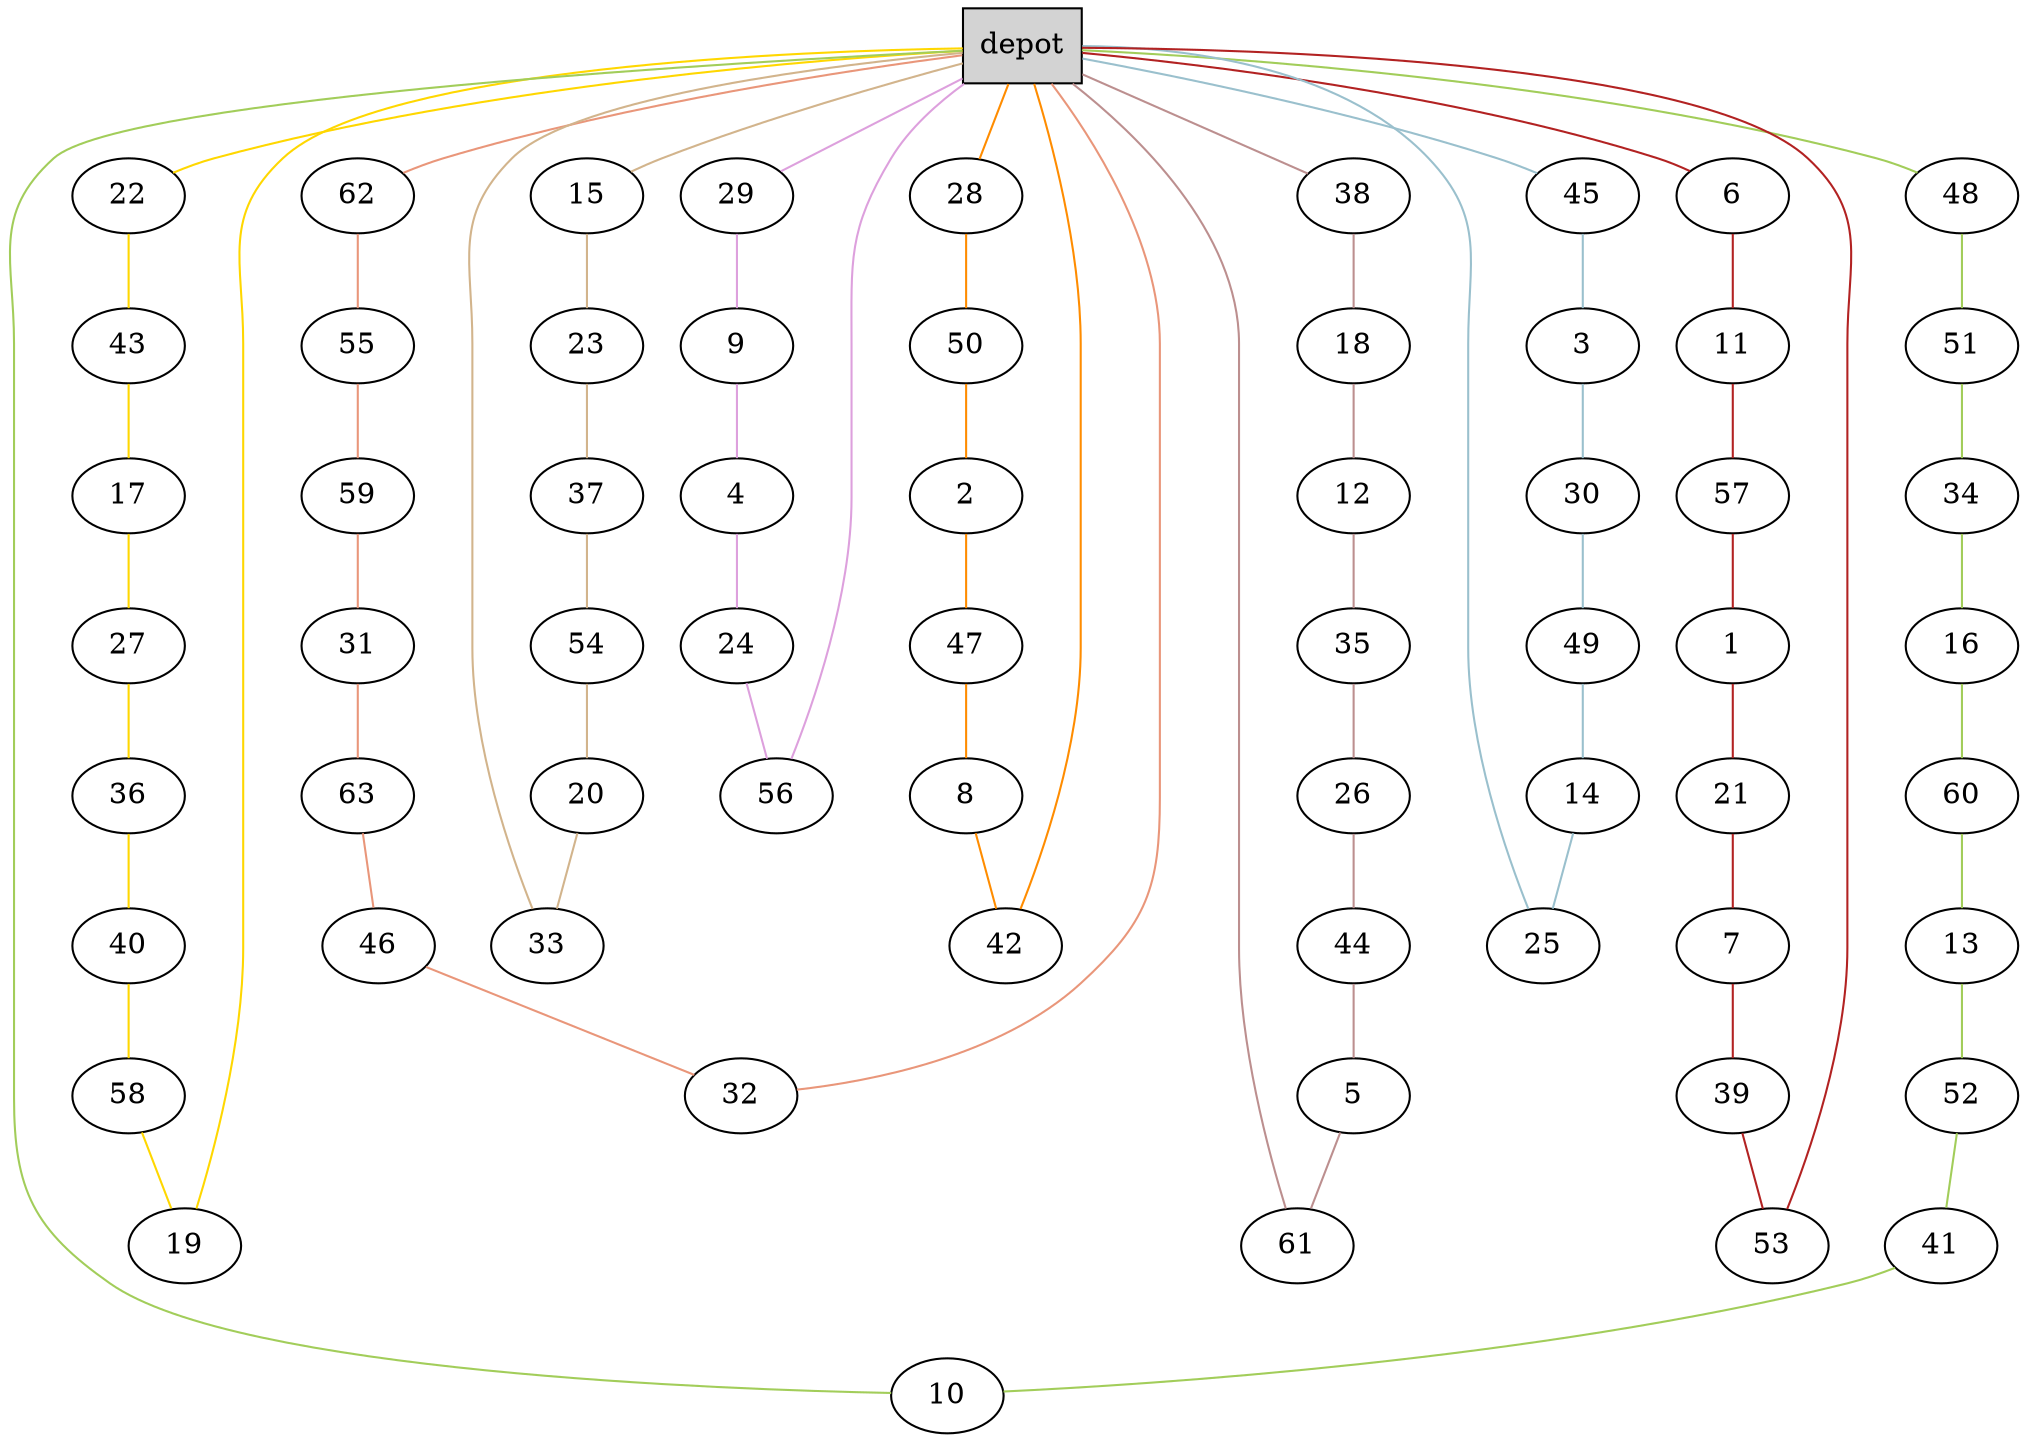 graph G {
  0[shape = box, label = "depot", style = filled ];
  62[shape = ellipse];
  "0"--"62"[color = darksalmon];
  55[shape = ellipse];
  "62"--"55"[color = darksalmon];
  59[shape = ellipse];
  "55"--"59"[color = darksalmon];
  31[shape = ellipse];
  "59"--"31"[color = darksalmon];
  63[shape = ellipse];
  "31"--"63"[color = darksalmon];
  46[shape = ellipse];
  "63"--"46"[color = darksalmon];
  32[shape = ellipse];
  "46"--"32"[color = darksalmon];
  "32"--"0"[color = darksalmon];
  22[shape = ellipse];
  "0"--"22"[color = gold];
  43[shape = ellipse];
  "22"--"43"[color = gold];
  17[shape = ellipse];
  "43"--"17"[color = gold];
  27[shape = ellipse];
  "17"--"27"[color = gold];
  36[shape = ellipse];
  "27"--"36"[color = gold];
  40[shape = ellipse];
  "36"--"40"[color = gold];
  58[shape = ellipse];
  "40"--"58"[color = gold];
  19[shape = ellipse];
  "58"--"19"[color = gold];
  "19"--"0"[color = gold];
  29[shape = ellipse];
  "0"--"29"[color = plum];
  9[shape = ellipse];
  "29"--"9"[color = plum];
  4[shape = ellipse];
  "9"--"4"[color = plum];
  24[shape = ellipse];
  "4"--"24"[color = plum];
  56[shape = ellipse];
  "24"--"56"[color = plum];
  "56"--"0"[color = plum];
  15[shape = ellipse];
  "0"--"15"[color = tan];
  23[shape = ellipse];
  "15"--"23"[color = tan];
  37[shape = ellipse];
  "23"--"37"[color = tan];
  54[shape = ellipse];
  "37"--"54"[color = tan];
  20[shape = ellipse];
  "54"--"20"[color = tan];
  33[shape = ellipse];
  "20"--"33"[color = tan];
  "33"--"0"[color = tan];
  28[shape = ellipse];
  "0"--"28"[color = darkorange];
  50[shape = ellipse];
  "28"--"50"[color = darkorange];
  2[shape = ellipse];
  "50"--"2"[color = darkorange];
  47[shape = ellipse];
  "2"--"47"[color = darkorange];
  8[shape = ellipse];
  "47"--"8"[color = darkorange];
  42[shape = ellipse];
  "8"--"42"[color = darkorange];
  "42"--"0"[color = darkorange];
  38[shape = ellipse];
  "0"--"38"[color = rosybrown];
  18[shape = ellipse];
  "38"--"18"[color = rosybrown];
  12[shape = ellipse];
  "18"--"12"[color = rosybrown];
  35[shape = ellipse];
  "12"--"35"[color = rosybrown];
  26[shape = ellipse];
  "35"--"26"[color = rosybrown];
  44[shape = ellipse];
  "26"--"44"[color = rosybrown];
  5[shape = ellipse];
  "44"--"5"[color = rosybrown];
  61[shape = ellipse];
  "5"--"61"[color = rosybrown];
  "61"--"0"[color = rosybrown];
  48[shape = ellipse];
  "0"--"48"[color = darkolivegreen3];
  51[shape = ellipse];
  "48"--"51"[color = darkolivegreen3];
  34[shape = ellipse];
  "51"--"34"[color = darkolivegreen3];
  16[shape = ellipse];
  "34"--"16"[color = darkolivegreen3];
  60[shape = ellipse];
  "16"--"60"[color = darkolivegreen3];
  13[shape = ellipse];
  "60"--"13"[color = darkolivegreen3];
  52[shape = ellipse];
  "13"--"52"[color = darkolivegreen3];
  41[shape = ellipse];
  "52"--"41"[color = darkolivegreen3];
  10[shape = ellipse];
  "41"--"10"[color = darkolivegreen3];
  "10"--"0"[color = darkolivegreen3];
  45[shape = ellipse];
  "0"--"45"[color = lightblue3];
  3[shape = ellipse];
  "45"--"3"[color = lightblue3];
  30[shape = ellipse];
  "3"--"30"[color = lightblue3];
  49[shape = ellipse];
  "30"--"49"[color = lightblue3];
  14[shape = ellipse];
  "49"--"14"[color = lightblue3];
  25[shape = ellipse];
  "14"--"25"[color = lightblue3];
  "25"--"0"[color = lightblue3];
  6[shape = ellipse];
  "0"--"6"[color = firebrick];
  11[shape = ellipse];
  "6"--"11"[color = firebrick];
  57[shape = ellipse];
  "11"--"57"[color = firebrick];
  1[shape = ellipse];
  "57"--"1"[color = firebrick];
  21[shape = ellipse];
  "1"--"21"[color = firebrick];
  7[shape = ellipse];
  "21"--"7"[color = firebrick];
  39[shape = ellipse];
  "7"--"39"[color = firebrick];
  53[shape = ellipse];
  "39"--"53"[color = firebrick];
  "53"--"0"[color = firebrick];
}
